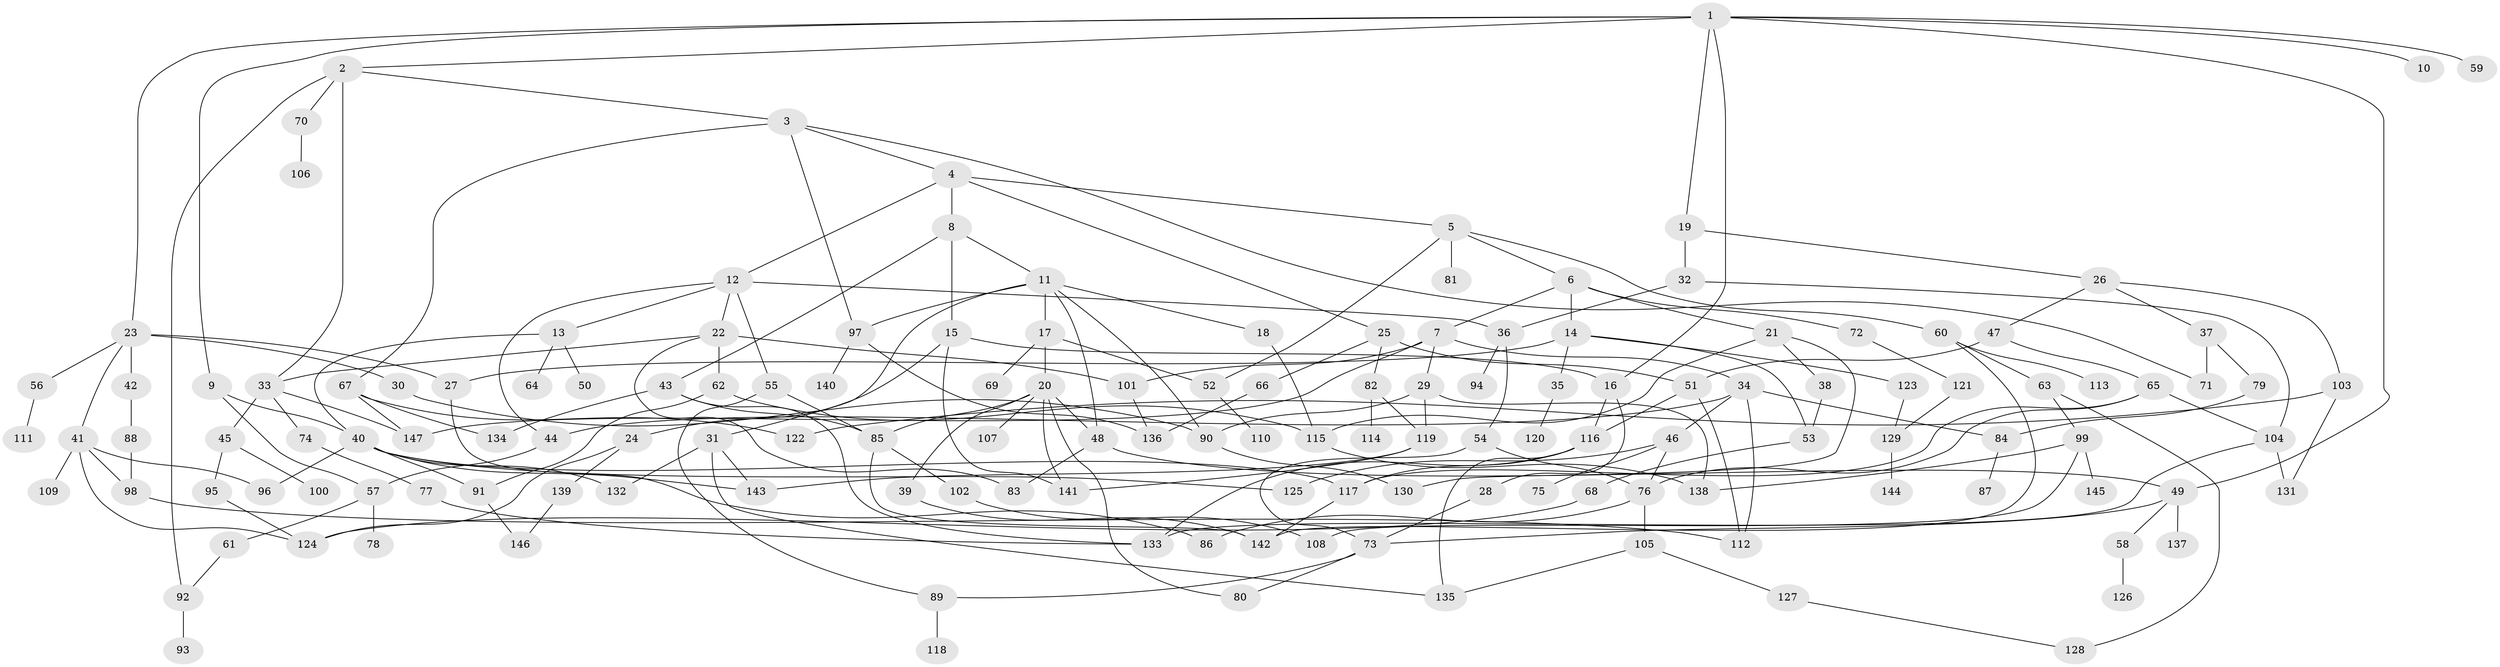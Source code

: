 // coarse degree distribution, {7: 0.039603960396039604, 5: 0.13861386138613863, 8: 0.039603960396039604, 6: 0.0594059405940594, 3: 0.1485148514851485, 1: 0.2079207920792079, 9: 0.019801980198019802, 4: 0.1188118811881188, 2: 0.22772277227722773}
// Generated by graph-tools (version 1.1) at 2025/41/03/06/25 10:41:30]
// undirected, 147 vertices, 218 edges
graph export_dot {
graph [start="1"]
  node [color=gray90,style=filled];
  1;
  2;
  3;
  4;
  5;
  6;
  7;
  8;
  9;
  10;
  11;
  12;
  13;
  14;
  15;
  16;
  17;
  18;
  19;
  20;
  21;
  22;
  23;
  24;
  25;
  26;
  27;
  28;
  29;
  30;
  31;
  32;
  33;
  34;
  35;
  36;
  37;
  38;
  39;
  40;
  41;
  42;
  43;
  44;
  45;
  46;
  47;
  48;
  49;
  50;
  51;
  52;
  53;
  54;
  55;
  56;
  57;
  58;
  59;
  60;
  61;
  62;
  63;
  64;
  65;
  66;
  67;
  68;
  69;
  70;
  71;
  72;
  73;
  74;
  75;
  76;
  77;
  78;
  79;
  80;
  81;
  82;
  83;
  84;
  85;
  86;
  87;
  88;
  89;
  90;
  91;
  92;
  93;
  94;
  95;
  96;
  97;
  98;
  99;
  100;
  101;
  102;
  103;
  104;
  105;
  106;
  107;
  108;
  109;
  110;
  111;
  112;
  113;
  114;
  115;
  116;
  117;
  118;
  119;
  120;
  121;
  122;
  123;
  124;
  125;
  126;
  127;
  128;
  129;
  130;
  131;
  132;
  133;
  134;
  135;
  136;
  137;
  138;
  139;
  140;
  141;
  142;
  143;
  144;
  145;
  146;
  147;
  1 -- 2;
  1 -- 9;
  1 -- 10;
  1 -- 16;
  1 -- 19;
  1 -- 23;
  1 -- 59;
  1 -- 49;
  2 -- 3;
  2 -- 33;
  2 -- 70;
  2 -- 92;
  3 -- 4;
  3 -- 67;
  3 -- 97;
  3 -- 71;
  4 -- 5;
  4 -- 8;
  4 -- 12;
  4 -- 25;
  5 -- 6;
  5 -- 52;
  5 -- 60;
  5 -- 81;
  6 -- 7;
  6 -- 14;
  6 -- 21;
  6 -- 72;
  7 -- 29;
  7 -- 34;
  7 -- 101;
  7 -- 147;
  8 -- 11;
  8 -- 15;
  8 -- 43;
  9 -- 40;
  9 -- 57;
  11 -- 17;
  11 -- 18;
  11 -- 31;
  11 -- 90;
  11 -- 97;
  11 -- 48;
  12 -- 13;
  12 -- 22;
  12 -- 36;
  12 -- 44;
  12 -- 55;
  13 -- 40;
  13 -- 50;
  13 -- 64;
  14 -- 27;
  14 -- 35;
  14 -- 123;
  14 -- 53;
  15 -- 24;
  15 -- 141;
  15 -- 16;
  16 -- 28;
  16 -- 116;
  17 -- 20;
  17 -- 69;
  17 -- 52;
  18 -- 115;
  19 -- 26;
  19 -- 32;
  20 -- 39;
  20 -- 48;
  20 -- 107;
  20 -- 85;
  20 -- 80;
  20 -- 141;
  21 -- 38;
  21 -- 115;
  21 -- 130;
  22 -- 62;
  22 -- 33;
  22 -- 101;
  22 -- 83;
  23 -- 30;
  23 -- 41;
  23 -- 42;
  23 -- 56;
  23 -- 27;
  24 -- 139;
  24 -- 124;
  25 -- 66;
  25 -- 82;
  25 -- 51;
  26 -- 37;
  26 -- 47;
  26 -- 103;
  27 -- 86;
  28 -- 73;
  29 -- 119;
  29 -- 138;
  29 -- 90;
  30 -- 90;
  31 -- 143;
  31 -- 135;
  31 -- 132;
  32 -- 104;
  32 -- 36;
  33 -- 45;
  33 -- 74;
  33 -- 147;
  34 -- 46;
  34 -- 44;
  34 -- 84;
  34 -- 112;
  35 -- 120;
  36 -- 54;
  36 -- 94;
  37 -- 71;
  37 -- 79;
  38 -- 53;
  39 -- 142;
  40 -- 117;
  40 -- 132;
  40 -- 96;
  40 -- 91;
  40 -- 143;
  40 -- 125;
  41 -- 96;
  41 -- 98;
  41 -- 109;
  41 -- 124;
  42 -- 88;
  43 -- 134;
  43 -- 133;
  43 -- 85;
  44 -- 57;
  45 -- 95;
  45 -- 100;
  46 -- 75;
  46 -- 125;
  46 -- 76;
  47 -- 51;
  47 -- 65;
  48 -- 49;
  48 -- 83;
  49 -- 58;
  49 -- 137;
  49 -- 73;
  51 -- 112;
  51 -- 116;
  52 -- 110;
  53 -- 68;
  54 -- 76;
  54 -- 73;
  55 -- 85;
  55 -- 89;
  56 -- 111;
  57 -- 61;
  57 -- 78;
  58 -- 126;
  60 -- 63;
  60 -- 113;
  60 -- 142;
  61 -- 92;
  62 -- 91;
  62 -- 115;
  63 -- 99;
  63 -- 128;
  65 -- 76;
  65 -- 104;
  65 -- 117;
  66 -- 136;
  67 -- 147;
  67 -- 122;
  67 -- 134;
  68 -- 124;
  70 -- 106;
  72 -- 121;
  73 -- 80;
  73 -- 89;
  74 -- 77;
  76 -- 105;
  76 -- 86;
  77 -- 133;
  79 -- 84;
  82 -- 114;
  82 -- 119;
  84 -- 87;
  85 -- 102;
  85 -- 142;
  88 -- 98;
  89 -- 118;
  90 -- 130;
  91 -- 146;
  92 -- 93;
  95 -- 124;
  97 -- 140;
  97 -- 136;
  98 -- 112;
  99 -- 138;
  99 -- 145;
  99 -- 108;
  101 -- 136;
  102 -- 108;
  103 -- 122;
  103 -- 131;
  104 -- 131;
  104 -- 133;
  105 -- 127;
  105 -- 135;
  115 -- 138;
  116 -- 135;
  116 -- 117;
  116 -- 133;
  117 -- 142;
  119 -- 143;
  119 -- 141;
  121 -- 129;
  123 -- 129;
  127 -- 128;
  129 -- 144;
  139 -- 146;
}
